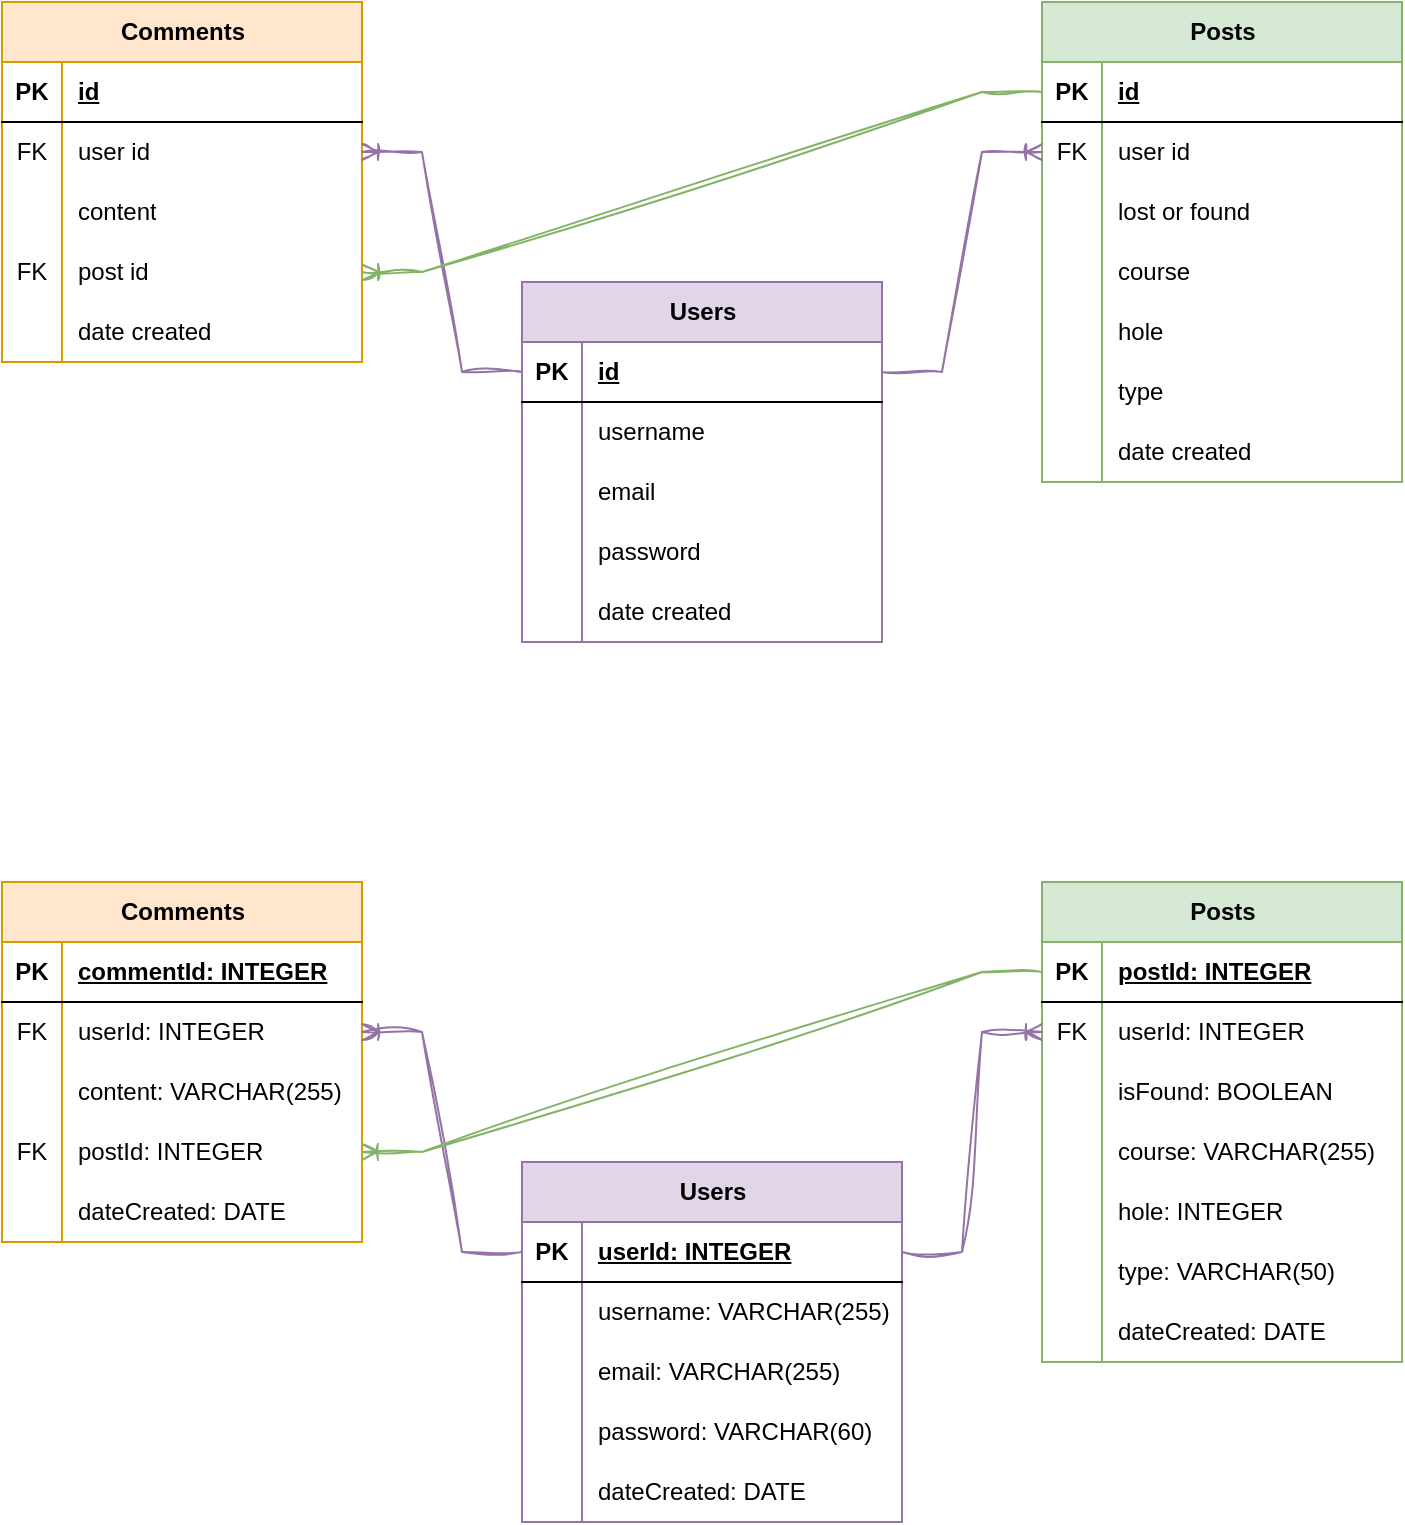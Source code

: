 <mxfile version="21.2.1" type="device">
  <diagram name="Page-1" id="g2P7sczLFPX81sxftLZf">
    <mxGraphModel dx="1514" dy="756" grid="1" gridSize="10" guides="1" tooltips="1" connect="1" arrows="1" fold="1" page="1" pageScale="1" pageWidth="827" pageHeight="1169" math="0" shadow="0">
      <root>
        <mxCell id="0" />
        <mxCell id="1" parent="0" />
        <mxCell id="VHgBIhYrt_gvSV1f3l5t-1" value="Users" style="shape=table;startSize=30;container=1;collapsible=1;childLayout=tableLayout;fixedRows=1;rowLines=0;fontStyle=1;align=center;resizeLast=1;html=1;fillColor=#e1d5e7;strokeColor=#9673a6;" parent="1" vertex="1">
          <mxGeometry x="1030" y="220" width="180" height="180" as="geometry">
            <mxRectangle x="80" y="120" width="70" height="30" as="alternateBounds" />
          </mxGeometry>
        </mxCell>
        <mxCell id="VHgBIhYrt_gvSV1f3l5t-2" value="" style="shape=tableRow;horizontal=0;startSize=0;swimlaneHead=0;swimlaneBody=0;fillColor=none;collapsible=0;dropTarget=0;points=[[0,0.5],[1,0.5]];portConstraint=eastwest;top=0;left=0;right=0;bottom=1;" parent="VHgBIhYrt_gvSV1f3l5t-1" vertex="1">
          <mxGeometry y="30" width="180" height="30" as="geometry" />
        </mxCell>
        <mxCell id="VHgBIhYrt_gvSV1f3l5t-3" value="PK" style="shape=partialRectangle;connectable=0;fillColor=none;top=0;left=0;bottom=0;right=0;fontStyle=1;overflow=hidden;whiteSpace=wrap;html=1;" parent="VHgBIhYrt_gvSV1f3l5t-2" vertex="1">
          <mxGeometry width="30" height="30" as="geometry">
            <mxRectangle width="30" height="30" as="alternateBounds" />
          </mxGeometry>
        </mxCell>
        <mxCell id="VHgBIhYrt_gvSV1f3l5t-4" value="id" style="shape=partialRectangle;connectable=0;fillColor=none;top=0;left=0;bottom=0;right=0;align=left;spacingLeft=6;fontStyle=5;overflow=hidden;whiteSpace=wrap;html=1;" parent="VHgBIhYrt_gvSV1f3l5t-2" vertex="1">
          <mxGeometry x="30" width="150" height="30" as="geometry">
            <mxRectangle width="150" height="30" as="alternateBounds" />
          </mxGeometry>
        </mxCell>
        <mxCell id="VHgBIhYrt_gvSV1f3l5t-5" value="" style="shape=tableRow;horizontal=0;startSize=0;swimlaneHead=0;swimlaneBody=0;fillColor=none;collapsible=0;dropTarget=0;points=[[0,0.5],[1,0.5]];portConstraint=eastwest;top=0;left=0;right=0;bottom=0;" parent="VHgBIhYrt_gvSV1f3l5t-1" vertex="1">
          <mxGeometry y="60" width="180" height="30" as="geometry" />
        </mxCell>
        <mxCell id="VHgBIhYrt_gvSV1f3l5t-6" value="" style="shape=partialRectangle;connectable=0;fillColor=none;top=0;left=0;bottom=0;right=0;editable=1;overflow=hidden;whiteSpace=wrap;html=1;" parent="VHgBIhYrt_gvSV1f3l5t-5" vertex="1">
          <mxGeometry width="30" height="30" as="geometry">
            <mxRectangle width="30" height="30" as="alternateBounds" />
          </mxGeometry>
        </mxCell>
        <mxCell id="VHgBIhYrt_gvSV1f3l5t-7" value="username" style="shape=partialRectangle;connectable=0;fillColor=none;top=0;left=0;bottom=0;right=0;align=left;spacingLeft=6;overflow=hidden;whiteSpace=wrap;html=1;" parent="VHgBIhYrt_gvSV1f3l5t-5" vertex="1">
          <mxGeometry x="30" width="150" height="30" as="geometry">
            <mxRectangle width="150" height="30" as="alternateBounds" />
          </mxGeometry>
        </mxCell>
        <mxCell id="VHgBIhYrt_gvSV1f3l5t-8" value="" style="shape=tableRow;horizontal=0;startSize=0;swimlaneHead=0;swimlaneBody=0;fillColor=none;collapsible=0;dropTarget=0;points=[[0,0.5],[1,0.5]];portConstraint=eastwest;top=0;left=0;right=0;bottom=0;" parent="VHgBIhYrt_gvSV1f3l5t-1" vertex="1">
          <mxGeometry y="90" width="180" height="30" as="geometry" />
        </mxCell>
        <mxCell id="VHgBIhYrt_gvSV1f3l5t-9" value="" style="shape=partialRectangle;connectable=0;fillColor=none;top=0;left=0;bottom=0;right=0;editable=1;overflow=hidden;whiteSpace=wrap;html=1;" parent="VHgBIhYrt_gvSV1f3l5t-8" vertex="1">
          <mxGeometry width="30" height="30" as="geometry">
            <mxRectangle width="30" height="30" as="alternateBounds" />
          </mxGeometry>
        </mxCell>
        <mxCell id="VHgBIhYrt_gvSV1f3l5t-10" value="email" style="shape=partialRectangle;connectable=0;fillColor=none;top=0;left=0;bottom=0;right=0;align=left;spacingLeft=6;overflow=hidden;whiteSpace=wrap;html=1;" parent="VHgBIhYrt_gvSV1f3l5t-8" vertex="1">
          <mxGeometry x="30" width="150" height="30" as="geometry">
            <mxRectangle width="150" height="30" as="alternateBounds" />
          </mxGeometry>
        </mxCell>
        <mxCell id="VHgBIhYrt_gvSV1f3l5t-11" value="" style="shape=tableRow;horizontal=0;startSize=0;swimlaneHead=0;swimlaneBody=0;fillColor=none;collapsible=0;dropTarget=0;points=[[0,0.5],[1,0.5]];portConstraint=eastwest;top=0;left=0;right=0;bottom=0;" parent="VHgBIhYrt_gvSV1f3l5t-1" vertex="1">
          <mxGeometry y="120" width="180" height="30" as="geometry" />
        </mxCell>
        <mxCell id="VHgBIhYrt_gvSV1f3l5t-12" value="" style="shape=partialRectangle;connectable=0;fillColor=none;top=0;left=0;bottom=0;right=0;editable=1;overflow=hidden;whiteSpace=wrap;html=1;" parent="VHgBIhYrt_gvSV1f3l5t-11" vertex="1">
          <mxGeometry width="30" height="30" as="geometry">
            <mxRectangle width="30" height="30" as="alternateBounds" />
          </mxGeometry>
        </mxCell>
        <mxCell id="VHgBIhYrt_gvSV1f3l5t-13" value="password" style="shape=partialRectangle;connectable=0;fillColor=none;top=0;left=0;bottom=0;right=0;align=left;spacingLeft=6;overflow=hidden;whiteSpace=wrap;html=1;" parent="VHgBIhYrt_gvSV1f3l5t-11" vertex="1">
          <mxGeometry x="30" width="150" height="30" as="geometry">
            <mxRectangle width="150" height="30" as="alternateBounds" />
          </mxGeometry>
        </mxCell>
        <mxCell id="VHgBIhYrt_gvSV1f3l5t-14" style="shape=tableRow;horizontal=0;startSize=0;swimlaneHead=0;swimlaneBody=0;fillColor=none;collapsible=0;dropTarget=0;points=[[0,0.5],[1,0.5]];portConstraint=eastwest;top=0;left=0;right=0;bottom=0;" parent="VHgBIhYrt_gvSV1f3l5t-1" vertex="1">
          <mxGeometry y="150" width="180" height="30" as="geometry" />
        </mxCell>
        <mxCell id="VHgBIhYrt_gvSV1f3l5t-15" style="shape=partialRectangle;connectable=0;fillColor=none;top=0;left=0;bottom=0;right=0;editable=1;overflow=hidden;whiteSpace=wrap;html=1;" parent="VHgBIhYrt_gvSV1f3l5t-14" vertex="1">
          <mxGeometry width="30" height="30" as="geometry">
            <mxRectangle width="30" height="30" as="alternateBounds" />
          </mxGeometry>
        </mxCell>
        <mxCell id="VHgBIhYrt_gvSV1f3l5t-16" value="date created" style="shape=partialRectangle;connectable=0;fillColor=none;top=0;left=0;bottom=0;right=0;align=left;spacingLeft=6;overflow=hidden;whiteSpace=wrap;html=1;" parent="VHgBIhYrt_gvSV1f3l5t-14" vertex="1">
          <mxGeometry x="30" width="150" height="30" as="geometry">
            <mxRectangle width="150" height="30" as="alternateBounds" />
          </mxGeometry>
        </mxCell>
        <mxCell id="VHgBIhYrt_gvSV1f3l5t-17" value="Posts" style="shape=table;startSize=30;container=1;collapsible=1;childLayout=tableLayout;fixedRows=1;rowLines=0;fontStyle=1;align=center;resizeLast=1;html=1;fillColor=#d5e8d4;strokeColor=#82b366;" parent="1" vertex="1">
          <mxGeometry x="1290" y="80" width="180" height="240" as="geometry" />
        </mxCell>
        <mxCell id="VHgBIhYrt_gvSV1f3l5t-18" value="" style="shape=tableRow;horizontal=0;startSize=0;swimlaneHead=0;swimlaneBody=0;fillColor=none;collapsible=0;dropTarget=0;points=[[0,0.5],[1,0.5]];portConstraint=eastwest;top=0;left=0;right=0;bottom=1;" parent="VHgBIhYrt_gvSV1f3l5t-17" vertex="1">
          <mxGeometry y="30" width="180" height="30" as="geometry" />
        </mxCell>
        <mxCell id="VHgBIhYrt_gvSV1f3l5t-19" value="PK" style="shape=partialRectangle;connectable=0;fillColor=none;top=0;left=0;bottom=0;right=0;fontStyle=1;overflow=hidden;whiteSpace=wrap;html=1;" parent="VHgBIhYrt_gvSV1f3l5t-18" vertex="1">
          <mxGeometry width="30" height="30" as="geometry">
            <mxRectangle width="30" height="30" as="alternateBounds" />
          </mxGeometry>
        </mxCell>
        <mxCell id="VHgBIhYrt_gvSV1f3l5t-20" value="id" style="shape=partialRectangle;connectable=0;fillColor=none;top=0;left=0;bottom=0;right=0;align=left;spacingLeft=6;fontStyle=5;overflow=hidden;whiteSpace=wrap;html=1;" parent="VHgBIhYrt_gvSV1f3l5t-18" vertex="1">
          <mxGeometry x="30" width="150" height="30" as="geometry">
            <mxRectangle width="150" height="30" as="alternateBounds" />
          </mxGeometry>
        </mxCell>
        <mxCell id="VHgBIhYrt_gvSV1f3l5t-21" style="shape=tableRow;horizontal=0;startSize=0;swimlaneHead=0;swimlaneBody=0;fillColor=none;collapsible=0;dropTarget=0;points=[[0,0.5],[1,0.5]];portConstraint=eastwest;top=0;left=0;right=0;bottom=0;" parent="VHgBIhYrt_gvSV1f3l5t-17" vertex="1">
          <mxGeometry y="60" width="180" height="30" as="geometry" />
        </mxCell>
        <mxCell id="VHgBIhYrt_gvSV1f3l5t-22" value="FK" style="shape=partialRectangle;connectable=0;fillColor=none;top=0;left=0;bottom=0;right=0;editable=1;overflow=hidden;whiteSpace=wrap;html=1;" parent="VHgBIhYrt_gvSV1f3l5t-21" vertex="1">
          <mxGeometry width="30" height="30" as="geometry">
            <mxRectangle width="30" height="30" as="alternateBounds" />
          </mxGeometry>
        </mxCell>
        <mxCell id="VHgBIhYrt_gvSV1f3l5t-23" value="user id" style="shape=partialRectangle;connectable=0;fillColor=none;top=0;left=0;bottom=0;right=0;align=left;spacingLeft=6;overflow=hidden;whiteSpace=wrap;html=1;" parent="VHgBIhYrt_gvSV1f3l5t-21" vertex="1">
          <mxGeometry x="30" width="150" height="30" as="geometry">
            <mxRectangle width="150" height="30" as="alternateBounds" />
          </mxGeometry>
        </mxCell>
        <mxCell id="VHgBIhYrt_gvSV1f3l5t-24" value="" style="shape=tableRow;horizontal=0;startSize=0;swimlaneHead=0;swimlaneBody=0;fillColor=none;collapsible=0;dropTarget=0;points=[[0,0.5],[1,0.5]];portConstraint=eastwest;top=0;left=0;right=0;bottom=0;" parent="VHgBIhYrt_gvSV1f3l5t-17" vertex="1">
          <mxGeometry y="90" width="180" height="30" as="geometry" />
        </mxCell>
        <mxCell id="VHgBIhYrt_gvSV1f3l5t-25" value="" style="shape=partialRectangle;connectable=0;fillColor=none;top=0;left=0;bottom=0;right=0;editable=1;overflow=hidden;whiteSpace=wrap;html=1;" parent="VHgBIhYrt_gvSV1f3l5t-24" vertex="1">
          <mxGeometry width="30" height="30" as="geometry">
            <mxRectangle width="30" height="30" as="alternateBounds" />
          </mxGeometry>
        </mxCell>
        <mxCell id="VHgBIhYrt_gvSV1f3l5t-26" value="lost or found" style="shape=partialRectangle;connectable=0;fillColor=none;top=0;left=0;bottom=0;right=0;align=left;spacingLeft=6;overflow=hidden;whiteSpace=wrap;html=1;" parent="VHgBIhYrt_gvSV1f3l5t-24" vertex="1">
          <mxGeometry x="30" width="150" height="30" as="geometry">
            <mxRectangle width="150" height="30" as="alternateBounds" />
          </mxGeometry>
        </mxCell>
        <mxCell id="VHgBIhYrt_gvSV1f3l5t-27" value="" style="shape=tableRow;horizontal=0;startSize=0;swimlaneHead=0;swimlaneBody=0;fillColor=none;collapsible=0;dropTarget=0;points=[[0,0.5],[1,0.5]];portConstraint=eastwest;top=0;left=0;right=0;bottom=0;" parent="VHgBIhYrt_gvSV1f3l5t-17" vertex="1">
          <mxGeometry y="120" width="180" height="30" as="geometry" />
        </mxCell>
        <mxCell id="VHgBIhYrt_gvSV1f3l5t-28" value="" style="shape=partialRectangle;connectable=0;fillColor=none;top=0;left=0;bottom=0;right=0;editable=1;overflow=hidden;whiteSpace=wrap;html=1;" parent="VHgBIhYrt_gvSV1f3l5t-27" vertex="1">
          <mxGeometry width="30" height="30" as="geometry">
            <mxRectangle width="30" height="30" as="alternateBounds" />
          </mxGeometry>
        </mxCell>
        <mxCell id="VHgBIhYrt_gvSV1f3l5t-29" value="course" style="shape=partialRectangle;connectable=0;fillColor=none;top=0;left=0;bottom=0;right=0;align=left;spacingLeft=6;overflow=hidden;whiteSpace=wrap;html=1;" parent="VHgBIhYrt_gvSV1f3l5t-27" vertex="1">
          <mxGeometry x="30" width="150" height="30" as="geometry">
            <mxRectangle width="150" height="30" as="alternateBounds" />
          </mxGeometry>
        </mxCell>
        <mxCell id="VHgBIhYrt_gvSV1f3l5t-30" value="" style="shape=tableRow;horizontal=0;startSize=0;swimlaneHead=0;swimlaneBody=0;fillColor=none;collapsible=0;dropTarget=0;points=[[0,0.5],[1,0.5]];portConstraint=eastwest;top=0;left=0;right=0;bottom=0;" parent="VHgBIhYrt_gvSV1f3l5t-17" vertex="1">
          <mxGeometry y="150" width="180" height="30" as="geometry" />
        </mxCell>
        <mxCell id="VHgBIhYrt_gvSV1f3l5t-31" value="" style="shape=partialRectangle;connectable=0;fillColor=none;top=0;left=0;bottom=0;right=0;editable=1;overflow=hidden;whiteSpace=wrap;html=1;" parent="VHgBIhYrt_gvSV1f3l5t-30" vertex="1">
          <mxGeometry width="30" height="30" as="geometry">
            <mxRectangle width="30" height="30" as="alternateBounds" />
          </mxGeometry>
        </mxCell>
        <mxCell id="VHgBIhYrt_gvSV1f3l5t-32" value="hole" style="shape=partialRectangle;connectable=0;fillColor=none;top=0;left=0;bottom=0;right=0;align=left;spacingLeft=6;overflow=hidden;whiteSpace=wrap;html=1;" parent="VHgBIhYrt_gvSV1f3l5t-30" vertex="1">
          <mxGeometry x="30" width="150" height="30" as="geometry">
            <mxRectangle width="150" height="30" as="alternateBounds" />
          </mxGeometry>
        </mxCell>
        <mxCell id="VHgBIhYrt_gvSV1f3l5t-33" style="shape=tableRow;horizontal=0;startSize=0;swimlaneHead=0;swimlaneBody=0;fillColor=none;collapsible=0;dropTarget=0;points=[[0,0.5],[1,0.5]];portConstraint=eastwest;top=0;left=0;right=0;bottom=0;" parent="VHgBIhYrt_gvSV1f3l5t-17" vertex="1">
          <mxGeometry y="180" width="180" height="30" as="geometry" />
        </mxCell>
        <mxCell id="VHgBIhYrt_gvSV1f3l5t-34" style="shape=partialRectangle;connectable=0;fillColor=none;top=0;left=0;bottom=0;right=0;editable=1;overflow=hidden;whiteSpace=wrap;html=1;" parent="VHgBIhYrt_gvSV1f3l5t-33" vertex="1">
          <mxGeometry width="30" height="30" as="geometry">
            <mxRectangle width="30" height="30" as="alternateBounds" />
          </mxGeometry>
        </mxCell>
        <mxCell id="VHgBIhYrt_gvSV1f3l5t-35" value="type" style="shape=partialRectangle;connectable=0;fillColor=none;top=0;left=0;bottom=0;right=0;align=left;spacingLeft=6;overflow=hidden;whiteSpace=wrap;html=1;" parent="VHgBIhYrt_gvSV1f3l5t-33" vertex="1">
          <mxGeometry x="30" width="150" height="30" as="geometry">
            <mxRectangle width="150" height="30" as="alternateBounds" />
          </mxGeometry>
        </mxCell>
        <mxCell id="VHgBIhYrt_gvSV1f3l5t-36" style="shape=tableRow;horizontal=0;startSize=0;swimlaneHead=0;swimlaneBody=0;fillColor=none;collapsible=0;dropTarget=0;points=[[0,0.5],[1,0.5]];portConstraint=eastwest;top=0;left=0;right=0;bottom=0;" parent="VHgBIhYrt_gvSV1f3l5t-17" vertex="1">
          <mxGeometry y="210" width="180" height="30" as="geometry" />
        </mxCell>
        <mxCell id="VHgBIhYrt_gvSV1f3l5t-37" style="shape=partialRectangle;connectable=0;fillColor=none;top=0;left=0;bottom=0;right=0;editable=1;overflow=hidden;whiteSpace=wrap;html=1;" parent="VHgBIhYrt_gvSV1f3l5t-36" vertex="1">
          <mxGeometry width="30" height="30" as="geometry">
            <mxRectangle width="30" height="30" as="alternateBounds" />
          </mxGeometry>
        </mxCell>
        <mxCell id="VHgBIhYrt_gvSV1f3l5t-38" value="date created" style="shape=partialRectangle;connectable=0;fillColor=none;top=0;left=0;bottom=0;right=0;align=left;spacingLeft=6;overflow=hidden;whiteSpace=wrap;html=1;" parent="VHgBIhYrt_gvSV1f3l5t-36" vertex="1">
          <mxGeometry x="30" width="150" height="30" as="geometry">
            <mxRectangle width="150" height="30" as="alternateBounds" />
          </mxGeometry>
        </mxCell>
        <mxCell id="VHgBIhYrt_gvSV1f3l5t-39" value="Comments" style="shape=table;startSize=30;container=1;collapsible=1;childLayout=tableLayout;fixedRows=1;rowLines=0;fontStyle=1;align=center;resizeLast=1;html=1;fillColor=#ffe6cc;strokeColor=#d79b00;" parent="1" vertex="1">
          <mxGeometry x="770" y="80" width="180" height="180" as="geometry" />
        </mxCell>
        <mxCell id="VHgBIhYrt_gvSV1f3l5t-40" value="" style="shape=tableRow;horizontal=0;startSize=0;swimlaneHead=0;swimlaneBody=0;fillColor=none;collapsible=0;dropTarget=0;points=[[0,0.5],[1,0.5]];portConstraint=eastwest;top=0;left=0;right=0;bottom=1;" parent="VHgBIhYrt_gvSV1f3l5t-39" vertex="1">
          <mxGeometry y="30" width="180" height="30" as="geometry" />
        </mxCell>
        <mxCell id="VHgBIhYrt_gvSV1f3l5t-41" value="PK" style="shape=partialRectangle;connectable=0;fillColor=none;top=0;left=0;bottom=0;right=0;fontStyle=1;overflow=hidden;whiteSpace=wrap;html=1;" parent="VHgBIhYrt_gvSV1f3l5t-40" vertex="1">
          <mxGeometry width="30" height="30" as="geometry">
            <mxRectangle width="30" height="30" as="alternateBounds" />
          </mxGeometry>
        </mxCell>
        <mxCell id="VHgBIhYrt_gvSV1f3l5t-42" value="id" style="shape=partialRectangle;connectable=0;fillColor=none;top=0;left=0;bottom=0;right=0;align=left;spacingLeft=6;fontStyle=5;overflow=hidden;whiteSpace=wrap;html=1;" parent="VHgBIhYrt_gvSV1f3l5t-40" vertex="1">
          <mxGeometry x="30" width="150" height="30" as="geometry">
            <mxRectangle width="150" height="30" as="alternateBounds" />
          </mxGeometry>
        </mxCell>
        <mxCell id="VHgBIhYrt_gvSV1f3l5t-43" value="" style="shape=tableRow;horizontal=0;startSize=0;swimlaneHead=0;swimlaneBody=0;fillColor=none;collapsible=0;dropTarget=0;points=[[0,0.5],[1,0.5]];portConstraint=eastwest;top=0;left=0;right=0;bottom=0;" parent="VHgBIhYrt_gvSV1f3l5t-39" vertex="1">
          <mxGeometry y="60" width="180" height="30" as="geometry" />
        </mxCell>
        <mxCell id="VHgBIhYrt_gvSV1f3l5t-44" value="FK" style="shape=partialRectangle;connectable=0;fillColor=none;top=0;left=0;bottom=0;right=0;editable=1;overflow=hidden;whiteSpace=wrap;html=1;" parent="VHgBIhYrt_gvSV1f3l5t-43" vertex="1">
          <mxGeometry width="30" height="30" as="geometry">
            <mxRectangle width="30" height="30" as="alternateBounds" />
          </mxGeometry>
        </mxCell>
        <mxCell id="VHgBIhYrt_gvSV1f3l5t-45" value="user id" style="shape=partialRectangle;connectable=0;fillColor=none;top=0;left=0;bottom=0;right=0;align=left;spacingLeft=6;overflow=hidden;whiteSpace=wrap;html=1;" parent="VHgBIhYrt_gvSV1f3l5t-43" vertex="1">
          <mxGeometry x="30" width="150" height="30" as="geometry">
            <mxRectangle width="150" height="30" as="alternateBounds" />
          </mxGeometry>
        </mxCell>
        <mxCell id="VHgBIhYrt_gvSV1f3l5t-46" value="" style="shape=tableRow;horizontal=0;startSize=0;swimlaneHead=0;swimlaneBody=0;fillColor=none;collapsible=0;dropTarget=0;points=[[0,0.5],[1,0.5]];portConstraint=eastwest;top=0;left=0;right=0;bottom=0;" parent="VHgBIhYrt_gvSV1f3l5t-39" vertex="1">
          <mxGeometry y="90" width="180" height="30" as="geometry" />
        </mxCell>
        <mxCell id="VHgBIhYrt_gvSV1f3l5t-47" value="" style="shape=partialRectangle;connectable=0;fillColor=none;top=0;left=0;bottom=0;right=0;editable=1;overflow=hidden;whiteSpace=wrap;html=1;" parent="VHgBIhYrt_gvSV1f3l5t-46" vertex="1">
          <mxGeometry width="30" height="30" as="geometry">
            <mxRectangle width="30" height="30" as="alternateBounds" />
          </mxGeometry>
        </mxCell>
        <mxCell id="VHgBIhYrt_gvSV1f3l5t-48" value="content" style="shape=partialRectangle;connectable=0;fillColor=none;top=0;left=0;bottom=0;right=0;align=left;spacingLeft=6;overflow=hidden;whiteSpace=wrap;html=1;" parent="VHgBIhYrt_gvSV1f3l5t-46" vertex="1">
          <mxGeometry x="30" width="150" height="30" as="geometry">
            <mxRectangle width="150" height="30" as="alternateBounds" />
          </mxGeometry>
        </mxCell>
        <mxCell id="VHgBIhYrt_gvSV1f3l5t-49" style="shape=tableRow;horizontal=0;startSize=0;swimlaneHead=0;swimlaneBody=0;fillColor=none;collapsible=0;dropTarget=0;points=[[0,0.5],[1,0.5]];portConstraint=eastwest;top=0;left=0;right=0;bottom=0;" parent="VHgBIhYrt_gvSV1f3l5t-39" vertex="1">
          <mxGeometry y="120" width="180" height="30" as="geometry" />
        </mxCell>
        <mxCell id="VHgBIhYrt_gvSV1f3l5t-50" value="FK" style="shape=partialRectangle;connectable=0;fillColor=none;top=0;left=0;bottom=0;right=0;editable=1;overflow=hidden;whiteSpace=wrap;html=1;" parent="VHgBIhYrt_gvSV1f3l5t-49" vertex="1">
          <mxGeometry width="30" height="30" as="geometry">
            <mxRectangle width="30" height="30" as="alternateBounds" />
          </mxGeometry>
        </mxCell>
        <mxCell id="VHgBIhYrt_gvSV1f3l5t-51" value="post id" style="shape=partialRectangle;connectable=0;fillColor=none;top=0;left=0;bottom=0;right=0;align=left;spacingLeft=6;overflow=hidden;whiteSpace=wrap;html=1;" parent="VHgBIhYrt_gvSV1f3l5t-49" vertex="1">
          <mxGeometry x="30" width="150" height="30" as="geometry">
            <mxRectangle width="150" height="30" as="alternateBounds" />
          </mxGeometry>
        </mxCell>
        <mxCell id="VHgBIhYrt_gvSV1f3l5t-52" value="" style="shape=tableRow;horizontal=0;startSize=0;swimlaneHead=0;swimlaneBody=0;fillColor=none;collapsible=0;dropTarget=0;points=[[0,0.5],[1,0.5]];portConstraint=eastwest;top=0;left=0;right=0;bottom=0;" parent="VHgBIhYrt_gvSV1f3l5t-39" vertex="1">
          <mxGeometry y="150" width="180" height="30" as="geometry" />
        </mxCell>
        <mxCell id="VHgBIhYrt_gvSV1f3l5t-53" value="" style="shape=partialRectangle;connectable=0;fillColor=none;top=0;left=0;bottom=0;right=0;editable=1;overflow=hidden;whiteSpace=wrap;html=1;" parent="VHgBIhYrt_gvSV1f3l5t-52" vertex="1">
          <mxGeometry width="30" height="30" as="geometry">
            <mxRectangle width="30" height="30" as="alternateBounds" />
          </mxGeometry>
        </mxCell>
        <mxCell id="VHgBIhYrt_gvSV1f3l5t-54" value="date created" style="shape=partialRectangle;connectable=0;fillColor=none;top=0;left=0;bottom=0;right=0;align=left;spacingLeft=6;overflow=hidden;whiteSpace=wrap;html=1;" parent="VHgBIhYrt_gvSV1f3l5t-52" vertex="1">
          <mxGeometry x="30" width="150" height="30" as="geometry">
            <mxRectangle width="150" height="30" as="alternateBounds" />
          </mxGeometry>
        </mxCell>
        <mxCell id="VHgBIhYrt_gvSV1f3l5t-55" value="" style="edgeStyle=entityRelationEdgeStyle;fontSize=12;html=1;endArrow=ERoneToMany;rounded=0;sketch=1;curveFitting=1;jiggle=2;fillColor=#e1d5e7;strokeColor=#9673a6;" parent="1" source="VHgBIhYrt_gvSV1f3l5t-2" target="VHgBIhYrt_gvSV1f3l5t-21" edge="1">
          <mxGeometry width="100" height="100" relative="1" as="geometry">
            <mxPoint x="999" y="100" as="sourcePoint" />
            <mxPoint x="1059" y="410" as="targetPoint" />
          </mxGeometry>
        </mxCell>
        <mxCell id="VHgBIhYrt_gvSV1f3l5t-56" value="" style="edgeStyle=entityRelationEdgeStyle;fontSize=12;html=1;endArrow=ERoneToMany;rounded=0;exitX=0;exitY=0.5;exitDx=0;exitDy=0;sketch=1;curveFitting=1;jiggle=2;fillColor=#e1d5e7;strokeColor=#9673a6;" parent="1" source="VHgBIhYrt_gvSV1f3l5t-2" target="VHgBIhYrt_gvSV1f3l5t-43" edge="1">
          <mxGeometry width="100" height="100" relative="1" as="geometry">
            <mxPoint x="989" y="90" as="sourcePoint" />
            <mxPoint x="900" y="160" as="targetPoint" />
          </mxGeometry>
        </mxCell>
        <mxCell id="VHgBIhYrt_gvSV1f3l5t-57" value="" style="edgeStyle=entityRelationEdgeStyle;fontSize=12;html=1;endArrow=ERoneToMany;rounded=0;exitX=0;exitY=0.5;exitDx=0;exitDy=0;entryX=1;entryY=0.5;entryDx=0;entryDy=0;sketch=1;curveFitting=1;jiggle=2;fillColor=#d5e8d4;strokeColor=#82b366;" parent="1" source="VHgBIhYrt_gvSV1f3l5t-18" target="VHgBIhYrt_gvSV1f3l5t-49" edge="1">
          <mxGeometry width="100" height="100" relative="1" as="geometry">
            <mxPoint x="1409" y="370" as="sourcePoint" />
            <mxPoint x="1389" y="200" as="targetPoint" />
          </mxGeometry>
        </mxCell>
        <mxCell id="VHgBIhYrt_gvSV1f3l5t-60" value="Users" style="shape=table;startSize=30;container=1;collapsible=1;childLayout=tableLayout;fixedRows=1;rowLines=0;fontStyle=1;align=center;resizeLast=1;html=1;fillColor=#e1d5e7;strokeColor=#9673a6;" parent="1" vertex="1">
          <mxGeometry x="1030" y="660" width="190" height="180" as="geometry">
            <mxRectangle x="80" y="120" width="70" height="30" as="alternateBounds" />
          </mxGeometry>
        </mxCell>
        <mxCell id="VHgBIhYrt_gvSV1f3l5t-61" value="" style="shape=tableRow;horizontal=0;startSize=0;swimlaneHead=0;swimlaneBody=0;fillColor=none;collapsible=0;dropTarget=0;points=[[0,0.5],[1,0.5]];portConstraint=eastwest;top=0;left=0;right=0;bottom=1;" parent="VHgBIhYrt_gvSV1f3l5t-60" vertex="1">
          <mxGeometry y="30" width="190" height="30" as="geometry" />
        </mxCell>
        <mxCell id="VHgBIhYrt_gvSV1f3l5t-62" value="PK" style="shape=partialRectangle;connectable=0;fillColor=none;top=0;left=0;bottom=0;right=0;fontStyle=1;overflow=hidden;whiteSpace=wrap;html=1;" parent="VHgBIhYrt_gvSV1f3l5t-61" vertex="1">
          <mxGeometry width="30" height="30" as="geometry">
            <mxRectangle width="30" height="30" as="alternateBounds" />
          </mxGeometry>
        </mxCell>
        <mxCell id="VHgBIhYrt_gvSV1f3l5t-63" value="userId: INTEGER" style="shape=partialRectangle;connectable=0;fillColor=none;top=0;left=0;bottom=0;right=0;align=left;spacingLeft=6;fontStyle=5;overflow=hidden;whiteSpace=wrap;html=1;" parent="VHgBIhYrt_gvSV1f3l5t-61" vertex="1">
          <mxGeometry x="30" width="160" height="30" as="geometry">
            <mxRectangle width="160" height="30" as="alternateBounds" />
          </mxGeometry>
        </mxCell>
        <mxCell id="VHgBIhYrt_gvSV1f3l5t-64" value="" style="shape=tableRow;horizontal=0;startSize=0;swimlaneHead=0;swimlaneBody=0;fillColor=none;collapsible=0;dropTarget=0;points=[[0,0.5],[1,0.5]];portConstraint=eastwest;top=0;left=0;right=0;bottom=0;" parent="VHgBIhYrt_gvSV1f3l5t-60" vertex="1">
          <mxGeometry y="60" width="190" height="30" as="geometry" />
        </mxCell>
        <mxCell id="VHgBIhYrt_gvSV1f3l5t-65" value="" style="shape=partialRectangle;connectable=0;fillColor=none;top=0;left=0;bottom=0;right=0;editable=1;overflow=hidden;whiteSpace=wrap;html=1;" parent="VHgBIhYrt_gvSV1f3l5t-64" vertex="1">
          <mxGeometry width="30" height="30" as="geometry">
            <mxRectangle width="30" height="30" as="alternateBounds" />
          </mxGeometry>
        </mxCell>
        <mxCell id="VHgBIhYrt_gvSV1f3l5t-66" value="username: VARCHAR(255)" style="shape=partialRectangle;connectable=0;fillColor=none;top=0;left=0;bottom=0;right=0;align=left;spacingLeft=6;overflow=hidden;whiteSpace=wrap;html=1;" parent="VHgBIhYrt_gvSV1f3l5t-64" vertex="1">
          <mxGeometry x="30" width="160" height="30" as="geometry">
            <mxRectangle width="160" height="30" as="alternateBounds" />
          </mxGeometry>
        </mxCell>
        <mxCell id="VHgBIhYrt_gvSV1f3l5t-67" value="" style="shape=tableRow;horizontal=0;startSize=0;swimlaneHead=0;swimlaneBody=0;fillColor=none;collapsible=0;dropTarget=0;points=[[0,0.5],[1,0.5]];portConstraint=eastwest;top=0;left=0;right=0;bottom=0;" parent="VHgBIhYrt_gvSV1f3l5t-60" vertex="1">
          <mxGeometry y="90" width="190" height="30" as="geometry" />
        </mxCell>
        <mxCell id="VHgBIhYrt_gvSV1f3l5t-68" value="" style="shape=partialRectangle;connectable=0;fillColor=none;top=0;left=0;bottom=0;right=0;editable=1;overflow=hidden;whiteSpace=wrap;html=1;" parent="VHgBIhYrt_gvSV1f3l5t-67" vertex="1">
          <mxGeometry width="30" height="30" as="geometry">
            <mxRectangle width="30" height="30" as="alternateBounds" />
          </mxGeometry>
        </mxCell>
        <mxCell id="VHgBIhYrt_gvSV1f3l5t-69" value="email: VARCHAR(255)" style="shape=partialRectangle;connectable=0;fillColor=none;top=0;left=0;bottom=0;right=0;align=left;spacingLeft=6;overflow=hidden;whiteSpace=wrap;html=1;" parent="VHgBIhYrt_gvSV1f3l5t-67" vertex="1">
          <mxGeometry x="30" width="160" height="30" as="geometry">
            <mxRectangle width="160" height="30" as="alternateBounds" />
          </mxGeometry>
        </mxCell>
        <mxCell id="VHgBIhYrt_gvSV1f3l5t-70" value="" style="shape=tableRow;horizontal=0;startSize=0;swimlaneHead=0;swimlaneBody=0;fillColor=none;collapsible=0;dropTarget=0;points=[[0,0.5],[1,0.5]];portConstraint=eastwest;top=0;left=0;right=0;bottom=0;" parent="VHgBIhYrt_gvSV1f3l5t-60" vertex="1">
          <mxGeometry y="120" width="190" height="30" as="geometry" />
        </mxCell>
        <mxCell id="VHgBIhYrt_gvSV1f3l5t-71" value="" style="shape=partialRectangle;connectable=0;fillColor=none;top=0;left=0;bottom=0;right=0;editable=1;overflow=hidden;whiteSpace=wrap;html=1;" parent="VHgBIhYrt_gvSV1f3l5t-70" vertex="1">
          <mxGeometry width="30" height="30" as="geometry">
            <mxRectangle width="30" height="30" as="alternateBounds" />
          </mxGeometry>
        </mxCell>
        <mxCell id="VHgBIhYrt_gvSV1f3l5t-72" value="password: VARCHAR(60)" style="shape=partialRectangle;connectable=0;fillColor=none;top=0;left=0;bottom=0;right=0;align=left;spacingLeft=6;overflow=hidden;whiteSpace=wrap;html=1;" parent="VHgBIhYrt_gvSV1f3l5t-70" vertex="1">
          <mxGeometry x="30" width="160" height="30" as="geometry">
            <mxRectangle width="160" height="30" as="alternateBounds" />
          </mxGeometry>
        </mxCell>
        <mxCell id="VHgBIhYrt_gvSV1f3l5t-73" style="shape=tableRow;horizontal=0;startSize=0;swimlaneHead=0;swimlaneBody=0;fillColor=none;collapsible=0;dropTarget=0;points=[[0,0.5],[1,0.5]];portConstraint=eastwest;top=0;left=0;right=0;bottom=0;" parent="VHgBIhYrt_gvSV1f3l5t-60" vertex="1">
          <mxGeometry y="150" width="190" height="30" as="geometry" />
        </mxCell>
        <mxCell id="VHgBIhYrt_gvSV1f3l5t-74" style="shape=partialRectangle;connectable=0;fillColor=none;top=0;left=0;bottom=0;right=0;editable=1;overflow=hidden;whiteSpace=wrap;html=1;" parent="VHgBIhYrt_gvSV1f3l5t-73" vertex="1">
          <mxGeometry width="30" height="30" as="geometry">
            <mxRectangle width="30" height="30" as="alternateBounds" />
          </mxGeometry>
        </mxCell>
        <mxCell id="VHgBIhYrt_gvSV1f3l5t-75" value="dateCreated: DATE" style="shape=partialRectangle;connectable=0;fillColor=none;top=0;left=0;bottom=0;right=0;align=left;spacingLeft=6;overflow=hidden;whiteSpace=wrap;html=1;" parent="VHgBIhYrt_gvSV1f3l5t-73" vertex="1">
          <mxGeometry x="30" width="160" height="30" as="geometry">
            <mxRectangle width="160" height="30" as="alternateBounds" />
          </mxGeometry>
        </mxCell>
        <mxCell id="VHgBIhYrt_gvSV1f3l5t-76" value="Posts" style="shape=table;startSize=30;container=1;collapsible=1;childLayout=tableLayout;fixedRows=1;rowLines=0;fontStyle=1;align=center;resizeLast=1;html=1;fillColor=#d5e8d4;strokeColor=#82b366;" parent="1" vertex="1">
          <mxGeometry x="1290" y="520" width="180" height="240" as="geometry" />
        </mxCell>
        <mxCell id="VHgBIhYrt_gvSV1f3l5t-77" value="" style="shape=tableRow;horizontal=0;startSize=0;swimlaneHead=0;swimlaneBody=0;fillColor=none;collapsible=0;dropTarget=0;points=[[0,0.5],[1,0.5]];portConstraint=eastwest;top=0;left=0;right=0;bottom=1;" parent="VHgBIhYrt_gvSV1f3l5t-76" vertex="1">
          <mxGeometry y="30" width="180" height="30" as="geometry" />
        </mxCell>
        <mxCell id="VHgBIhYrt_gvSV1f3l5t-78" value="PK" style="shape=partialRectangle;connectable=0;fillColor=none;top=0;left=0;bottom=0;right=0;fontStyle=1;overflow=hidden;whiteSpace=wrap;html=1;" parent="VHgBIhYrt_gvSV1f3l5t-77" vertex="1">
          <mxGeometry width="30" height="30" as="geometry">
            <mxRectangle width="30" height="30" as="alternateBounds" />
          </mxGeometry>
        </mxCell>
        <mxCell id="VHgBIhYrt_gvSV1f3l5t-79" value="postId: INTEGER" style="shape=partialRectangle;connectable=0;fillColor=none;top=0;left=0;bottom=0;right=0;align=left;spacingLeft=6;fontStyle=5;overflow=hidden;whiteSpace=wrap;html=1;" parent="VHgBIhYrt_gvSV1f3l5t-77" vertex="1">
          <mxGeometry x="30" width="150" height="30" as="geometry">
            <mxRectangle width="150" height="30" as="alternateBounds" />
          </mxGeometry>
        </mxCell>
        <mxCell id="VHgBIhYrt_gvSV1f3l5t-80" style="shape=tableRow;horizontal=0;startSize=0;swimlaneHead=0;swimlaneBody=0;fillColor=none;collapsible=0;dropTarget=0;points=[[0,0.5],[1,0.5]];portConstraint=eastwest;top=0;left=0;right=0;bottom=0;" parent="VHgBIhYrt_gvSV1f3l5t-76" vertex="1">
          <mxGeometry y="60" width="180" height="30" as="geometry" />
        </mxCell>
        <mxCell id="VHgBIhYrt_gvSV1f3l5t-81" value="FK" style="shape=partialRectangle;connectable=0;fillColor=none;top=0;left=0;bottom=0;right=0;editable=1;overflow=hidden;whiteSpace=wrap;html=1;" parent="VHgBIhYrt_gvSV1f3l5t-80" vertex="1">
          <mxGeometry width="30" height="30" as="geometry">
            <mxRectangle width="30" height="30" as="alternateBounds" />
          </mxGeometry>
        </mxCell>
        <mxCell id="VHgBIhYrt_gvSV1f3l5t-82" value="userId: INTEGER" style="shape=partialRectangle;connectable=0;fillColor=none;top=0;left=0;bottom=0;right=0;align=left;spacingLeft=6;overflow=hidden;whiteSpace=wrap;html=1;" parent="VHgBIhYrt_gvSV1f3l5t-80" vertex="1">
          <mxGeometry x="30" width="150" height="30" as="geometry">
            <mxRectangle width="150" height="30" as="alternateBounds" />
          </mxGeometry>
        </mxCell>
        <mxCell id="VHgBIhYrt_gvSV1f3l5t-83" value="" style="shape=tableRow;horizontal=0;startSize=0;swimlaneHead=0;swimlaneBody=0;fillColor=none;collapsible=0;dropTarget=0;points=[[0,0.5],[1,0.5]];portConstraint=eastwest;top=0;left=0;right=0;bottom=0;" parent="VHgBIhYrt_gvSV1f3l5t-76" vertex="1">
          <mxGeometry y="90" width="180" height="30" as="geometry" />
        </mxCell>
        <mxCell id="VHgBIhYrt_gvSV1f3l5t-84" value="" style="shape=partialRectangle;connectable=0;fillColor=none;top=0;left=0;bottom=0;right=0;editable=1;overflow=hidden;whiteSpace=wrap;html=1;" parent="VHgBIhYrt_gvSV1f3l5t-83" vertex="1">
          <mxGeometry width="30" height="30" as="geometry">
            <mxRectangle width="30" height="30" as="alternateBounds" />
          </mxGeometry>
        </mxCell>
        <mxCell id="VHgBIhYrt_gvSV1f3l5t-85" value="isFound:&amp;nbsp;BOOLEAN" style="shape=partialRectangle;connectable=0;fillColor=none;top=0;left=0;bottom=0;right=0;align=left;spacingLeft=6;overflow=hidden;whiteSpace=wrap;html=1;" parent="VHgBIhYrt_gvSV1f3l5t-83" vertex="1">
          <mxGeometry x="30" width="150" height="30" as="geometry">
            <mxRectangle width="150" height="30" as="alternateBounds" />
          </mxGeometry>
        </mxCell>
        <mxCell id="VHgBIhYrt_gvSV1f3l5t-86" value="" style="shape=tableRow;horizontal=0;startSize=0;swimlaneHead=0;swimlaneBody=0;fillColor=none;collapsible=0;dropTarget=0;points=[[0,0.5],[1,0.5]];portConstraint=eastwest;top=0;left=0;right=0;bottom=0;" parent="VHgBIhYrt_gvSV1f3l5t-76" vertex="1">
          <mxGeometry y="120" width="180" height="30" as="geometry" />
        </mxCell>
        <mxCell id="VHgBIhYrt_gvSV1f3l5t-87" value="" style="shape=partialRectangle;connectable=0;fillColor=none;top=0;left=0;bottom=0;right=0;editable=1;overflow=hidden;whiteSpace=wrap;html=1;" parent="VHgBIhYrt_gvSV1f3l5t-86" vertex="1">
          <mxGeometry width="30" height="30" as="geometry">
            <mxRectangle width="30" height="30" as="alternateBounds" />
          </mxGeometry>
        </mxCell>
        <mxCell id="VHgBIhYrt_gvSV1f3l5t-88" value="course: VARCHAR(255)" style="shape=partialRectangle;connectable=0;fillColor=none;top=0;left=0;bottom=0;right=0;align=left;spacingLeft=6;overflow=hidden;whiteSpace=wrap;html=1;" parent="VHgBIhYrt_gvSV1f3l5t-86" vertex="1">
          <mxGeometry x="30" width="150" height="30" as="geometry">
            <mxRectangle width="150" height="30" as="alternateBounds" />
          </mxGeometry>
        </mxCell>
        <mxCell id="VHgBIhYrt_gvSV1f3l5t-89" value="" style="shape=tableRow;horizontal=0;startSize=0;swimlaneHead=0;swimlaneBody=0;fillColor=none;collapsible=0;dropTarget=0;points=[[0,0.5],[1,0.5]];portConstraint=eastwest;top=0;left=0;right=0;bottom=0;" parent="VHgBIhYrt_gvSV1f3l5t-76" vertex="1">
          <mxGeometry y="150" width="180" height="30" as="geometry" />
        </mxCell>
        <mxCell id="VHgBIhYrt_gvSV1f3l5t-90" value="" style="shape=partialRectangle;connectable=0;fillColor=none;top=0;left=0;bottom=0;right=0;editable=1;overflow=hidden;whiteSpace=wrap;html=1;" parent="VHgBIhYrt_gvSV1f3l5t-89" vertex="1">
          <mxGeometry width="30" height="30" as="geometry">
            <mxRectangle width="30" height="30" as="alternateBounds" />
          </mxGeometry>
        </mxCell>
        <mxCell id="VHgBIhYrt_gvSV1f3l5t-91" value="hole: INTEGER" style="shape=partialRectangle;connectable=0;fillColor=none;top=0;left=0;bottom=0;right=0;align=left;spacingLeft=6;overflow=hidden;whiteSpace=wrap;html=1;" parent="VHgBIhYrt_gvSV1f3l5t-89" vertex="1">
          <mxGeometry x="30" width="150" height="30" as="geometry">
            <mxRectangle width="150" height="30" as="alternateBounds" />
          </mxGeometry>
        </mxCell>
        <mxCell id="VHgBIhYrt_gvSV1f3l5t-92" style="shape=tableRow;horizontal=0;startSize=0;swimlaneHead=0;swimlaneBody=0;fillColor=none;collapsible=0;dropTarget=0;points=[[0,0.5],[1,0.5]];portConstraint=eastwest;top=0;left=0;right=0;bottom=0;" parent="VHgBIhYrt_gvSV1f3l5t-76" vertex="1">
          <mxGeometry y="180" width="180" height="30" as="geometry" />
        </mxCell>
        <mxCell id="VHgBIhYrt_gvSV1f3l5t-93" style="shape=partialRectangle;connectable=0;fillColor=none;top=0;left=0;bottom=0;right=0;editable=1;overflow=hidden;whiteSpace=wrap;html=1;" parent="VHgBIhYrt_gvSV1f3l5t-92" vertex="1">
          <mxGeometry width="30" height="30" as="geometry">
            <mxRectangle width="30" height="30" as="alternateBounds" />
          </mxGeometry>
        </mxCell>
        <mxCell id="VHgBIhYrt_gvSV1f3l5t-94" value="type: VARCHAR(50)" style="shape=partialRectangle;connectable=0;fillColor=none;top=0;left=0;bottom=0;right=0;align=left;spacingLeft=6;overflow=hidden;whiteSpace=wrap;html=1;" parent="VHgBIhYrt_gvSV1f3l5t-92" vertex="1">
          <mxGeometry x="30" width="150" height="30" as="geometry">
            <mxRectangle width="150" height="30" as="alternateBounds" />
          </mxGeometry>
        </mxCell>
        <mxCell id="VHgBIhYrt_gvSV1f3l5t-95" style="shape=tableRow;horizontal=0;startSize=0;swimlaneHead=0;swimlaneBody=0;fillColor=none;collapsible=0;dropTarget=0;points=[[0,0.5],[1,0.5]];portConstraint=eastwest;top=0;left=0;right=0;bottom=0;" parent="VHgBIhYrt_gvSV1f3l5t-76" vertex="1">
          <mxGeometry y="210" width="180" height="30" as="geometry" />
        </mxCell>
        <mxCell id="VHgBIhYrt_gvSV1f3l5t-96" style="shape=partialRectangle;connectable=0;fillColor=none;top=0;left=0;bottom=0;right=0;editable=1;overflow=hidden;whiteSpace=wrap;html=1;" parent="VHgBIhYrt_gvSV1f3l5t-95" vertex="1">
          <mxGeometry width="30" height="30" as="geometry">
            <mxRectangle width="30" height="30" as="alternateBounds" />
          </mxGeometry>
        </mxCell>
        <mxCell id="VHgBIhYrt_gvSV1f3l5t-97" value="dateCreated: DATE" style="shape=partialRectangle;connectable=0;fillColor=none;top=0;left=0;bottom=0;right=0;align=left;spacingLeft=6;overflow=hidden;whiteSpace=wrap;html=1;" parent="VHgBIhYrt_gvSV1f3l5t-95" vertex="1">
          <mxGeometry x="30" width="150" height="30" as="geometry">
            <mxRectangle width="150" height="30" as="alternateBounds" />
          </mxGeometry>
        </mxCell>
        <mxCell id="VHgBIhYrt_gvSV1f3l5t-98" value="Comments" style="shape=table;startSize=30;container=1;collapsible=1;childLayout=tableLayout;fixedRows=1;rowLines=0;fontStyle=1;align=center;resizeLast=1;html=1;fillColor=#ffe6cc;strokeColor=#d79b00;" parent="1" vertex="1">
          <mxGeometry x="770" y="520" width="180" height="180" as="geometry" />
        </mxCell>
        <mxCell id="VHgBIhYrt_gvSV1f3l5t-99" value="" style="shape=tableRow;horizontal=0;startSize=0;swimlaneHead=0;swimlaneBody=0;fillColor=none;collapsible=0;dropTarget=0;points=[[0,0.5],[1,0.5]];portConstraint=eastwest;top=0;left=0;right=0;bottom=1;" parent="VHgBIhYrt_gvSV1f3l5t-98" vertex="1">
          <mxGeometry y="30" width="180" height="30" as="geometry" />
        </mxCell>
        <mxCell id="VHgBIhYrt_gvSV1f3l5t-100" value="PK" style="shape=partialRectangle;connectable=0;fillColor=none;top=0;left=0;bottom=0;right=0;fontStyle=1;overflow=hidden;whiteSpace=wrap;html=1;" parent="VHgBIhYrt_gvSV1f3l5t-99" vertex="1">
          <mxGeometry width="30" height="30" as="geometry">
            <mxRectangle width="30" height="30" as="alternateBounds" />
          </mxGeometry>
        </mxCell>
        <mxCell id="VHgBIhYrt_gvSV1f3l5t-101" value="commentId: INTEGER" style="shape=partialRectangle;connectable=0;fillColor=none;top=0;left=0;bottom=0;right=0;align=left;spacingLeft=6;fontStyle=5;overflow=hidden;whiteSpace=wrap;html=1;" parent="VHgBIhYrt_gvSV1f3l5t-99" vertex="1">
          <mxGeometry x="30" width="150" height="30" as="geometry">
            <mxRectangle width="150" height="30" as="alternateBounds" />
          </mxGeometry>
        </mxCell>
        <mxCell id="VHgBIhYrt_gvSV1f3l5t-102" value="" style="shape=tableRow;horizontal=0;startSize=0;swimlaneHead=0;swimlaneBody=0;fillColor=none;collapsible=0;dropTarget=0;points=[[0,0.5],[1,0.5]];portConstraint=eastwest;top=0;left=0;right=0;bottom=0;" parent="VHgBIhYrt_gvSV1f3l5t-98" vertex="1">
          <mxGeometry y="60" width="180" height="30" as="geometry" />
        </mxCell>
        <mxCell id="VHgBIhYrt_gvSV1f3l5t-103" value="FK" style="shape=partialRectangle;connectable=0;fillColor=none;top=0;left=0;bottom=0;right=0;editable=1;overflow=hidden;whiteSpace=wrap;html=1;" parent="VHgBIhYrt_gvSV1f3l5t-102" vertex="1">
          <mxGeometry width="30" height="30" as="geometry">
            <mxRectangle width="30" height="30" as="alternateBounds" />
          </mxGeometry>
        </mxCell>
        <mxCell id="VHgBIhYrt_gvSV1f3l5t-104" value="userId: INTEGER" style="shape=partialRectangle;connectable=0;fillColor=none;top=0;left=0;bottom=0;right=0;align=left;spacingLeft=6;overflow=hidden;whiteSpace=wrap;html=1;" parent="VHgBIhYrt_gvSV1f3l5t-102" vertex="1">
          <mxGeometry x="30" width="150" height="30" as="geometry">
            <mxRectangle width="150" height="30" as="alternateBounds" />
          </mxGeometry>
        </mxCell>
        <mxCell id="VHgBIhYrt_gvSV1f3l5t-105" value="" style="shape=tableRow;horizontal=0;startSize=0;swimlaneHead=0;swimlaneBody=0;fillColor=none;collapsible=0;dropTarget=0;points=[[0,0.5],[1,0.5]];portConstraint=eastwest;top=0;left=0;right=0;bottom=0;" parent="VHgBIhYrt_gvSV1f3l5t-98" vertex="1">
          <mxGeometry y="90" width="180" height="30" as="geometry" />
        </mxCell>
        <mxCell id="VHgBIhYrt_gvSV1f3l5t-106" value="" style="shape=partialRectangle;connectable=0;fillColor=none;top=0;left=0;bottom=0;right=0;editable=1;overflow=hidden;whiteSpace=wrap;html=1;" parent="VHgBIhYrt_gvSV1f3l5t-105" vertex="1">
          <mxGeometry width="30" height="30" as="geometry">
            <mxRectangle width="30" height="30" as="alternateBounds" />
          </mxGeometry>
        </mxCell>
        <mxCell id="VHgBIhYrt_gvSV1f3l5t-107" value="content: VARCHAR(255)" style="shape=partialRectangle;connectable=0;fillColor=none;top=0;left=0;bottom=0;right=0;align=left;spacingLeft=6;overflow=hidden;whiteSpace=wrap;html=1;" parent="VHgBIhYrt_gvSV1f3l5t-105" vertex="1">
          <mxGeometry x="30" width="150" height="30" as="geometry">
            <mxRectangle width="150" height="30" as="alternateBounds" />
          </mxGeometry>
        </mxCell>
        <mxCell id="VHgBIhYrt_gvSV1f3l5t-108" style="shape=tableRow;horizontal=0;startSize=0;swimlaneHead=0;swimlaneBody=0;fillColor=none;collapsible=0;dropTarget=0;points=[[0,0.5],[1,0.5]];portConstraint=eastwest;top=0;left=0;right=0;bottom=0;" parent="VHgBIhYrt_gvSV1f3l5t-98" vertex="1">
          <mxGeometry y="120" width="180" height="30" as="geometry" />
        </mxCell>
        <mxCell id="VHgBIhYrt_gvSV1f3l5t-109" value="FK" style="shape=partialRectangle;connectable=0;fillColor=none;top=0;left=0;bottom=0;right=0;editable=1;overflow=hidden;whiteSpace=wrap;html=1;" parent="VHgBIhYrt_gvSV1f3l5t-108" vertex="1">
          <mxGeometry width="30" height="30" as="geometry">
            <mxRectangle width="30" height="30" as="alternateBounds" />
          </mxGeometry>
        </mxCell>
        <mxCell id="VHgBIhYrt_gvSV1f3l5t-110" value="postId: INTEGER" style="shape=partialRectangle;connectable=0;fillColor=none;top=0;left=0;bottom=0;right=0;align=left;spacingLeft=6;overflow=hidden;whiteSpace=wrap;html=1;" parent="VHgBIhYrt_gvSV1f3l5t-108" vertex="1">
          <mxGeometry x="30" width="150" height="30" as="geometry">
            <mxRectangle width="150" height="30" as="alternateBounds" />
          </mxGeometry>
        </mxCell>
        <mxCell id="VHgBIhYrt_gvSV1f3l5t-111" value="" style="shape=tableRow;horizontal=0;startSize=0;swimlaneHead=0;swimlaneBody=0;fillColor=none;collapsible=0;dropTarget=0;points=[[0,0.5],[1,0.5]];portConstraint=eastwest;top=0;left=0;right=0;bottom=0;" parent="VHgBIhYrt_gvSV1f3l5t-98" vertex="1">
          <mxGeometry y="150" width="180" height="30" as="geometry" />
        </mxCell>
        <mxCell id="VHgBIhYrt_gvSV1f3l5t-112" value="" style="shape=partialRectangle;connectable=0;fillColor=none;top=0;left=0;bottom=0;right=0;editable=1;overflow=hidden;whiteSpace=wrap;html=1;" parent="VHgBIhYrt_gvSV1f3l5t-111" vertex="1">
          <mxGeometry width="30" height="30" as="geometry">
            <mxRectangle width="30" height="30" as="alternateBounds" />
          </mxGeometry>
        </mxCell>
        <mxCell id="VHgBIhYrt_gvSV1f3l5t-113" value="dateCreated: DATE" style="shape=partialRectangle;connectable=0;fillColor=none;top=0;left=0;bottom=0;right=0;align=left;spacingLeft=6;overflow=hidden;whiteSpace=wrap;html=1;" parent="VHgBIhYrt_gvSV1f3l5t-111" vertex="1">
          <mxGeometry x="30" width="150" height="30" as="geometry">
            <mxRectangle width="150" height="30" as="alternateBounds" />
          </mxGeometry>
        </mxCell>
        <mxCell id="VHgBIhYrt_gvSV1f3l5t-114" value="" style="edgeStyle=entityRelationEdgeStyle;fontSize=12;html=1;endArrow=ERoneToMany;rounded=0;sketch=1;curveFitting=1;jiggle=2;fillColor=#e1d5e7;strokeColor=#9673a6;" parent="1" source="VHgBIhYrt_gvSV1f3l5t-61" target="VHgBIhYrt_gvSV1f3l5t-80" edge="1">
          <mxGeometry width="100" height="100" relative="1" as="geometry">
            <mxPoint x="999" y="540" as="sourcePoint" />
            <mxPoint x="1059" y="850" as="targetPoint" />
          </mxGeometry>
        </mxCell>
        <mxCell id="VHgBIhYrt_gvSV1f3l5t-115" value="" style="edgeStyle=entityRelationEdgeStyle;fontSize=12;html=1;endArrow=ERoneToMany;rounded=0;exitX=0;exitY=0.5;exitDx=0;exitDy=0;sketch=1;curveFitting=1;jiggle=2;fillColor=#e1d5e7;strokeColor=#9673a6;" parent="1" source="VHgBIhYrt_gvSV1f3l5t-61" target="VHgBIhYrt_gvSV1f3l5t-102" edge="1">
          <mxGeometry width="100" height="100" relative="1" as="geometry">
            <mxPoint x="989" y="530" as="sourcePoint" />
            <mxPoint x="900" y="600" as="targetPoint" />
          </mxGeometry>
        </mxCell>
        <mxCell id="VHgBIhYrt_gvSV1f3l5t-116" value="" style="edgeStyle=entityRelationEdgeStyle;fontSize=12;html=1;endArrow=ERoneToMany;rounded=0;exitX=0;exitY=0.5;exitDx=0;exitDy=0;entryX=1;entryY=0.5;entryDx=0;entryDy=0;sketch=1;curveFitting=1;jiggle=2;fillColor=#d5e8d4;strokeColor=#82b366;" parent="1" source="VHgBIhYrt_gvSV1f3l5t-77" target="VHgBIhYrt_gvSV1f3l5t-108" edge="1">
          <mxGeometry width="100" height="100" relative="1" as="geometry">
            <mxPoint x="1409" y="810" as="sourcePoint" />
            <mxPoint x="1389" y="640" as="targetPoint" />
          </mxGeometry>
        </mxCell>
      </root>
    </mxGraphModel>
  </diagram>
</mxfile>
